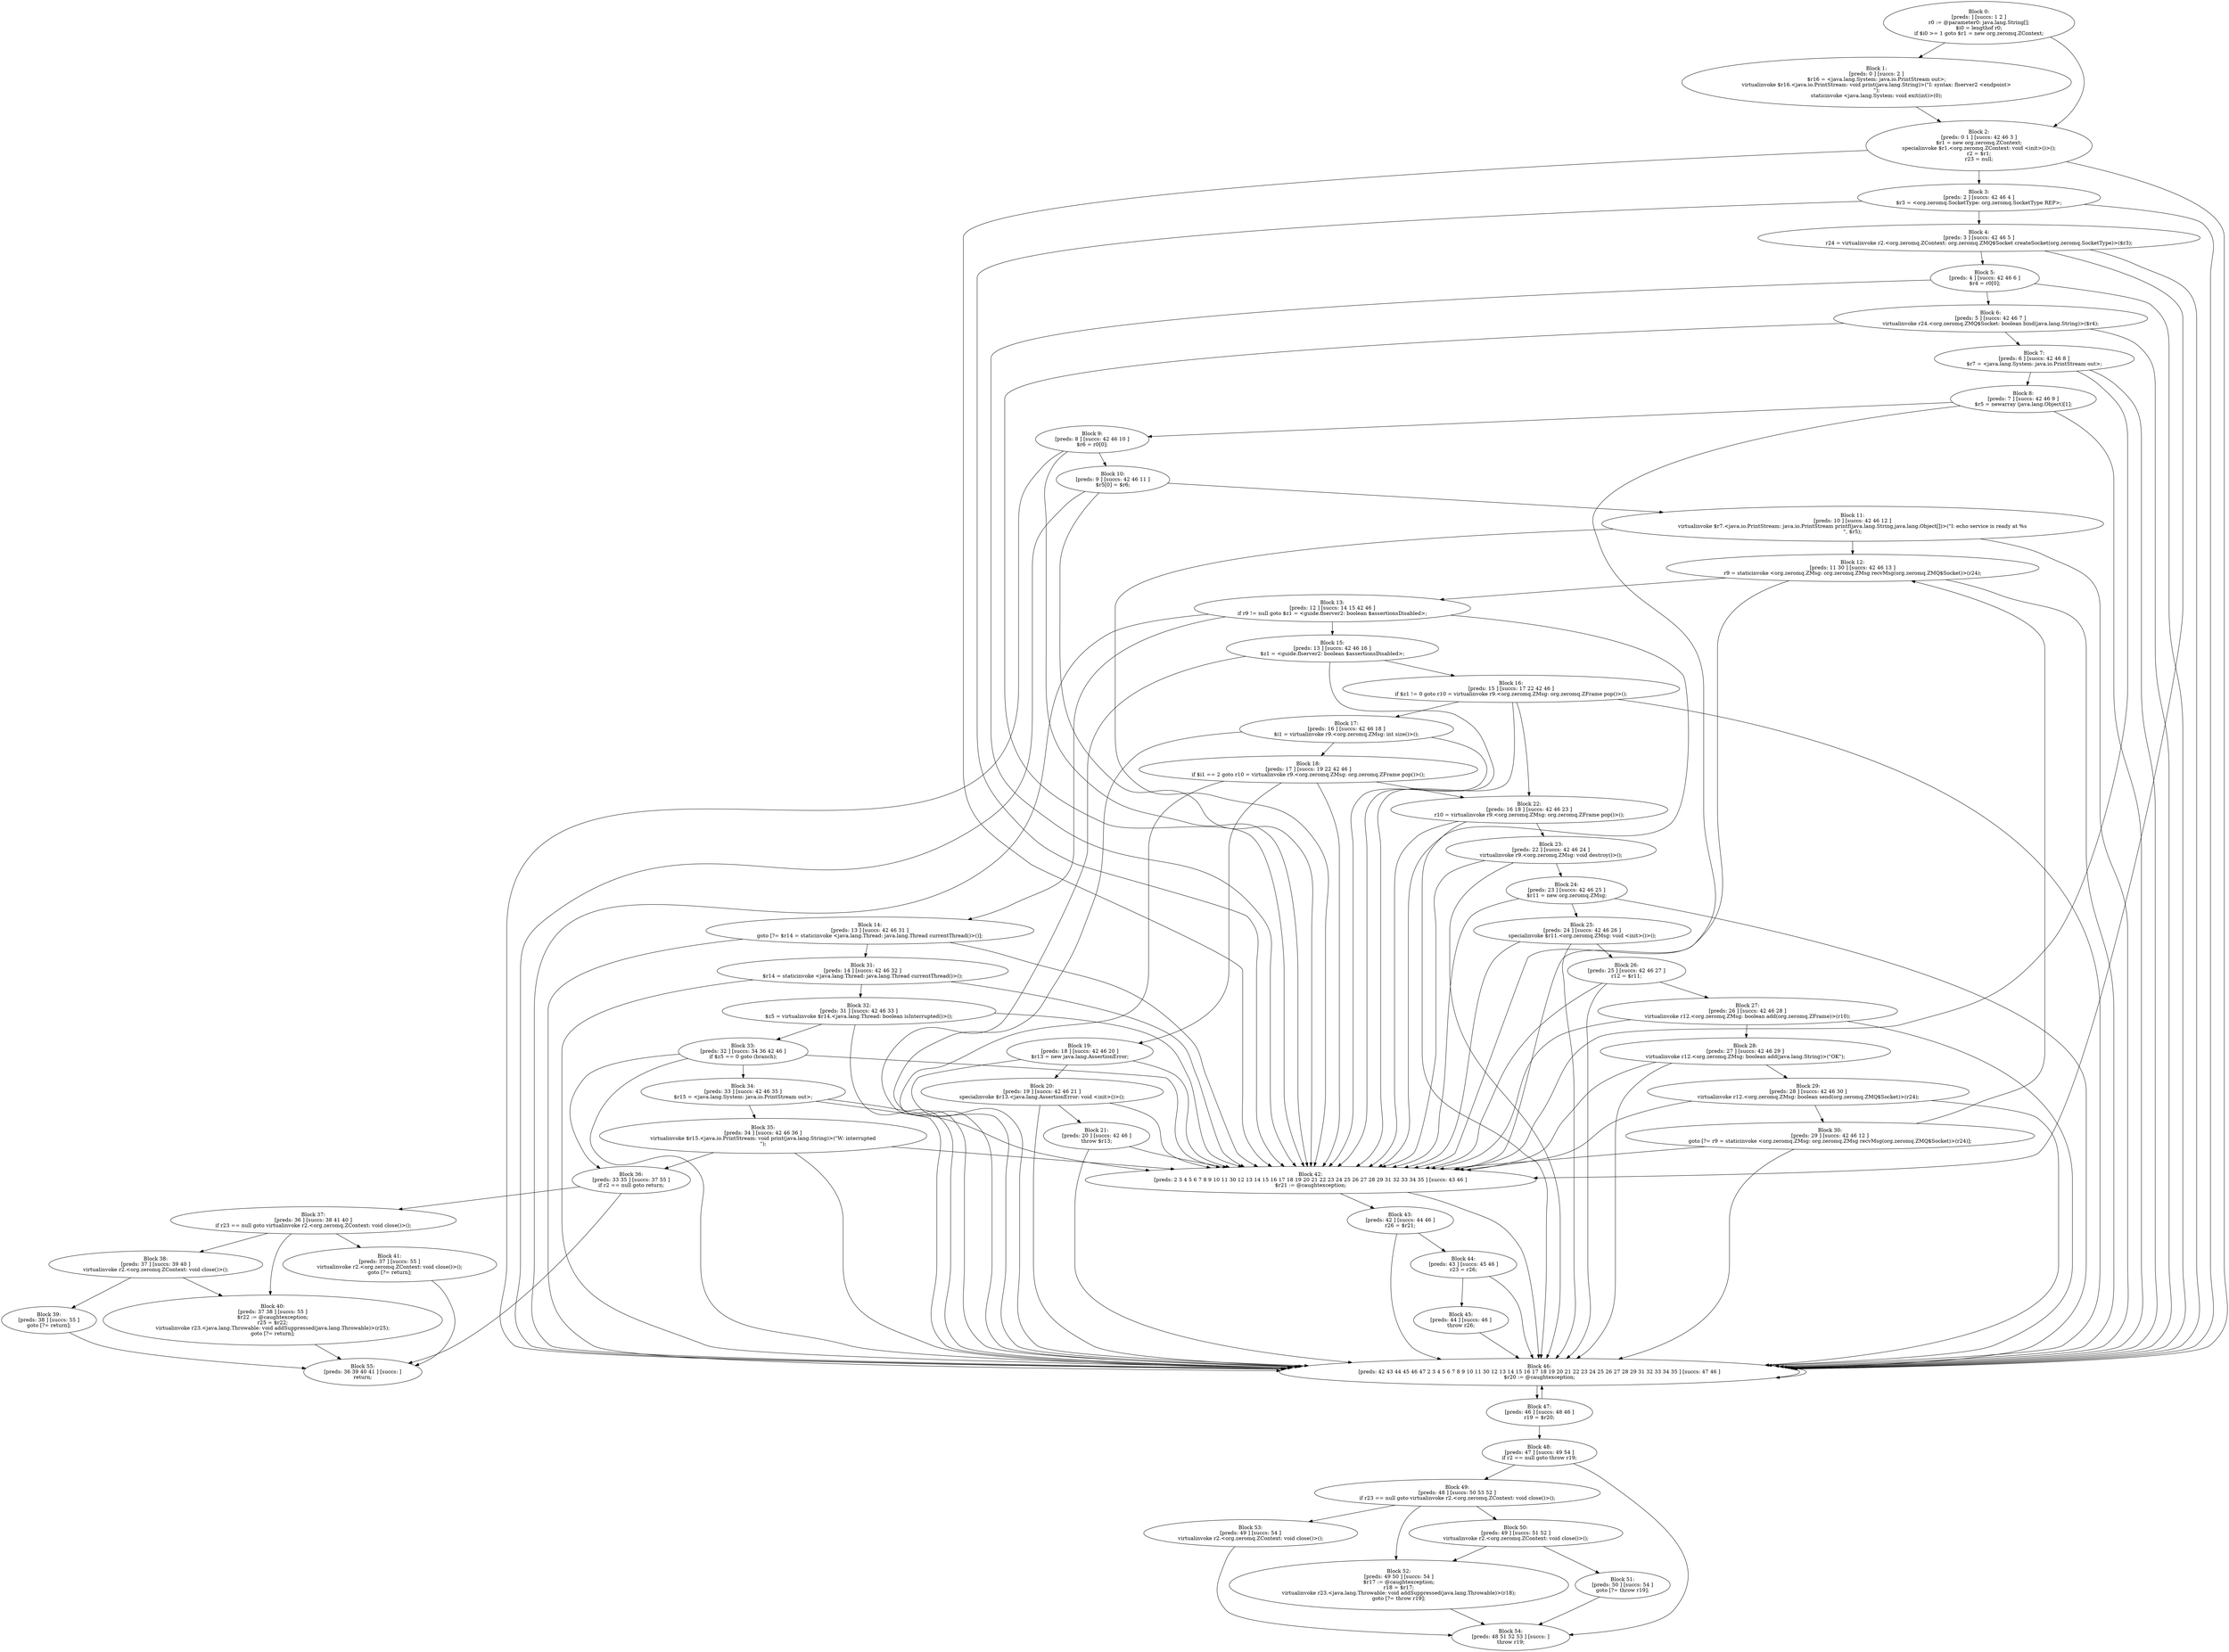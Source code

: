 digraph "unitGraph" {
    "Block 0:
[preds: ] [succs: 1 2 ]
r0 := @parameter0: java.lang.String[];
$i0 = lengthof r0;
if $i0 >= 1 goto $r1 = new org.zeromq.ZContext;
"
    "Block 1:
[preds: 0 ] [succs: 2 ]
$r16 = <java.lang.System: java.io.PrintStream out>;
virtualinvoke $r16.<java.io.PrintStream: void print(java.lang.String)>(\"I: syntax: flserver2 <endpoint>\n\");
staticinvoke <java.lang.System: void exit(int)>(0);
"
    "Block 2:
[preds: 0 1 ] [succs: 42 46 3 ]
$r1 = new org.zeromq.ZContext;
specialinvoke $r1.<org.zeromq.ZContext: void <init>()>();
r2 = $r1;
r23 = null;
"
    "Block 3:
[preds: 2 ] [succs: 42 46 4 ]
$r3 = <org.zeromq.SocketType: org.zeromq.SocketType REP>;
"
    "Block 4:
[preds: 3 ] [succs: 42 46 5 ]
r24 = virtualinvoke r2.<org.zeromq.ZContext: org.zeromq.ZMQ$Socket createSocket(org.zeromq.SocketType)>($r3);
"
    "Block 5:
[preds: 4 ] [succs: 42 46 6 ]
$r4 = r0[0];
"
    "Block 6:
[preds: 5 ] [succs: 42 46 7 ]
virtualinvoke r24.<org.zeromq.ZMQ$Socket: boolean bind(java.lang.String)>($r4);
"
    "Block 7:
[preds: 6 ] [succs: 42 46 8 ]
$r7 = <java.lang.System: java.io.PrintStream out>;
"
    "Block 8:
[preds: 7 ] [succs: 42 46 9 ]
$r5 = newarray (java.lang.Object)[1];
"
    "Block 9:
[preds: 8 ] [succs: 42 46 10 ]
$r6 = r0[0];
"
    "Block 10:
[preds: 9 ] [succs: 42 46 11 ]
$r5[0] = $r6;
"
    "Block 11:
[preds: 10 ] [succs: 42 46 12 ]
virtualinvoke $r7.<java.io.PrintStream: java.io.PrintStream printf(java.lang.String,java.lang.Object[])>(\"I: echo service is ready at %s\n\", $r5);
"
    "Block 12:
[preds: 11 30 ] [succs: 42 46 13 ]
r9 = staticinvoke <org.zeromq.ZMsg: org.zeromq.ZMsg recvMsg(org.zeromq.ZMQ$Socket)>(r24);
"
    "Block 13:
[preds: 12 ] [succs: 14 15 42 46 ]
if r9 != null goto $z1 = <guide.flserver2: boolean $assertionsDisabled>;
"
    "Block 14:
[preds: 13 ] [succs: 42 46 31 ]
goto [?= $r14 = staticinvoke <java.lang.Thread: java.lang.Thread currentThread()>()];
"
    "Block 15:
[preds: 13 ] [succs: 42 46 16 ]
$z1 = <guide.flserver2: boolean $assertionsDisabled>;
"
    "Block 16:
[preds: 15 ] [succs: 17 22 42 46 ]
if $z1 != 0 goto r10 = virtualinvoke r9.<org.zeromq.ZMsg: org.zeromq.ZFrame pop()>();
"
    "Block 17:
[preds: 16 ] [succs: 42 46 18 ]
$i1 = virtualinvoke r9.<org.zeromq.ZMsg: int size()>();
"
    "Block 18:
[preds: 17 ] [succs: 19 22 42 46 ]
if $i1 == 2 goto r10 = virtualinvoke r9.<org.zeromq.ZMsg: org.zeromq.ZFrame pop()>();
"
    "Block 19:
[preds: 18 ] [succs: 42 46 20 ]
$r13 = new java.lang.AssertionError;
"
    "Block 20:
[preds: 19 ] [succs: 42 46 21 ]
specialinvoke $r13.<java.lang.AssertionError: void <init>()>();
"
    "Block 21:
[preds: 20 ] [succs: 42 46 ]
throw $r13;
"
    "Block 22:
[preds: 16 18 ] [succs: 42 46 23 ]
r10 = virtualinvoke r9.<org.zeromq.ZMsg: org.zeromq.ZFrame pop()>();
"
    "Block 23:
[preds: 22 ] [succs: 42 46 24 ]
virtualinvoke r9.<org.zeromq.ZMsg: void destroy()>();
"
    "Block 24:
[preds: 23 ] [succs: 42 46 25 ]
$r11 = new org.zeromq.ZMsg;
"
    "Block 25:
[preds: 24 ] [succs: 42 46 26 ]
specialinvoke $r11.<org.zeromq.ZMsg: void <init>()>();
"
    "Block 26:
[preds: 25 ] [succs: 42 46 27 ]
r12 = $r11;
"
    "Block 27:
[preds: 26 ] [succs: 42 46 28 ]
virtualinvoke r12.<org.zeromq.ZMsg: boolean add(org.zeromq.ZFrame)>(r10);
"
    "Block 28:
[preds: 27 ] [succs: 42 46 29 ]
virtualinvoke r12.<org.zeromq.ZMsg: boolean add(java.lang.String)>(\"OK\");
"
    "Block 29:
[preds: 28 ] [succs: 42 46 30 ]
virtualinvoke r12.<org.zeromq.ZMsg: boolean send(org.zeromq.ZMQ$Socket)>(r24);
"
    "Block 30:
[preds: 29 ] [succs: 42 46 12 ]
goto [?= r9 = staticinvoke <org.zeromq.ZMsg: org.zeromq.ZMsg recvMsg(org.zeromq.ZMQ$Socket)>(r24)];
"
    "Block 31:
[preds: 14 ] [succs: 42 46 32 ]
$r14 = staticinvoke <java.lang.Thread: java.lang.Thread currentThread()>();
"
    "Block 32:
[preds: 31 ] [succs: 42 46 33 ]
$z5 = virtualinvoke $r14.<java.lang.Thread: boolean isInterrupted()>();
"
    "Block 33:
[preds: 32 ] [succs: 34 36 42 46 ]
if $z5 == 0 goto (branch);
"
    "Block 34:
[preds: 33 ] [succs: 42 46 35 ]
$r15 = <java.lang.System: java.io.PrintStream out>;
"
    "Block 35:
[preds: 34 ] [succs: 42 46 36 ]
virtualinvoke $r15.<java.io.PrintStream: void print(java.lang.String)>(\"W: interrupted\n\");
"
    "Block 36:
[preds: 33 35 ] [succs: 37 55 ]
if r2 == null goto return;
"
    "Block 37:
[preds: 36 ] [succs: 38 41 40 ]
if r23 == null goto virtualinvoke r2.<org.zeromq.ZContext: void close()>();
"
    "Block 38:
[preds: 37 ] [succs: 39 40 ]
virtualinvoke r2.<org.zeromq.ZContext: void close()>();
"
    "Block 39:
[preds: 38 ] [succs: 55 ]
goto [?= return];
"
    "Block 40:
[preds: 37 38 ] [succs: 55 ]
$r22 := @caughtexception;
r25 = $r22;
virtualinvoke r23.<java.lang.Throwable: void addSuppressed(java.lang.Throwable)>(r25);
goto [?= return];
"
    "Block 41:
[preds: 37 ] [succs: 55 ]
virtualinvoke r2.<org.zeromq.ZContext: void close()>();
goto [?= return];
"
    "Block 42:
[preds: 2 3 4 5 6 7 8 9 10 11 30 12 13 14 15 16 17 18 19 20 21 22 23 24 25 26 27 28 29 31 32 33 34 35 ] [succs: 43 46 ]
$r21 := @caughtexception;
"
    "Block 43:
[preds: 42 ] [succs: 44 46 ]
r26 = $r21;
"
    "Block 44:
[preds: 43 ] [succs: 45 46 ]
r23 = r26;
"
    "Block 45:
[preds: 44 ] [succs: 46 ]
throw r26;
"
    "Block 46:
[preds: 42 43 44 45 46 47 2 3 4 5 6 7 8 9 10 11 30 12 13 14 15 16 17 18 19 20 21 22 23 24 25 26 27 28 29 31 32 33 34 35 ] [succs: 47 46 ]
$r20 := @caughtexception;
"
    "Block 47:
[preds: 46 ] [succs: 48 46 ]
r19 = $r20;
"
    "Block 48:
[preds: 47 ] [succs: 49 54 ]
if r2 == null goto throw r19;
"
    "Block 49:
[preds: 48 ] [succs: 50 53 52 ]
if r23 == null goto virtualinvoke r2.<org.zeromq.ZContext: void close()>();
"
    "Block 50:
[preds: 49 ] [succs: 51 52 ]
virtualinvoke r2.<org.zeromq.ZContext: void close()>();
"
    "Block 51:
[preds: 50 ] [succs: 54 ]
goto [?= throw r19];
"
    "Block 52:
[preds: 49 50 ] [succs: 54 ]
$r17 := @caughtexception;
r18 = $r17;
virtualinvoke r23.<java.lang.Throwable: void addSuppressed(java.lang.Throwable)>(r18);
goto [?= throw r19];
"
    "Block 53:
[preds: 49 ] [succs: 54 ]
virtualinvoke r2.<org.zeromq.ZContext: void close()>();
"
    "Block 54:
[preds: 48 51 52 53 ] [succs: ]
throw r19;
"
    "Block 55:
[preds: 36 39 40 41 ] [succs: ]
return;
"
    "Block 0:
[preds: ] [succs: 1 2 ]
r0 := @parameter0: java.lang.String[];
$i0 = lengthof r0;
if $i0 >= 1 goto $r1 = new org.zeromq.ZContext;
"->"Block 1:
[preds: 0 ] [succs: 2 ]
$r16 = <java.lang.System: java.io.PrintStream out>;
virtualinvoke $r16.<java.io.PrintStream: void print(java.lang.String)>(\"I: syntax: flserver2 <endpoint>\n\");
staticinvoke <java.lang.System: void exit(int)>(0);
";
    "Block 0:
[preds: ] [succs: 1 2 ]
r0 := @parameter0: java.lang.String[];
$i0 = lengthof r0;
if $i0 >= 1 goto $r1 = new org.zeromq.ZContext;
"->"Block 2:
[preds: 0 1 ] [succs: 42 46 3 ]
$r1 = new org.zeromq.ZContext;
specialinvoke $r1.<org.zeromq.ZContext: void <init>()>();
r2 = $r1;
r23 = null;
";
    "Block 1:
[preds: 0 ] [succs: 2 ]
$r16 = <java.lang.System: java.io.PrintStream out>;
virtualinvoke $r16.<java.io.PrintStream: void print(java.lang.String)>(\"I: syntax: flserver2 <endpoint>\n\");
staticinvoke <java.lang.System: void exit(int)>(0);
"->"Block 2:
[preds: 0 1 ] [succs: 42 46 3 ]
$r1 = new org.zeromq.ZContext;
specialinvoke $r1.<org.zeromq.ZContext: void <init>()>();
r2 = $r1;
r23 = null;
";
    "Block 2:
[preds: 0 1 ] [succs: 42 46 3 ]
$r1 = new org.zeromq.ZContext;
specialinvoke $r1.<org.zeromq.ZContext: void <init>()>();
r2 = $r1;
r23 = null;
"->"Block 42:
[preds: 2 3 4 5 6 7 8 9 10 11 30 12 13 14 15 16 17 18 19 20 21 22 23 24 25 26 27 28 29 31 32 33 34 35 ] [succs: 43 46 ]
$r21 := @caughtexception;
";
    "Block 2:
[preds: 0 1 ] [succs: 42 46 3 ]
$r1 = new org.zeromq.ZContext;
specialinvoke $r1.<org.zeromq.ZContext: void <init>()>();
r2 = $r1;
r23 = null;
"->"Block 46:
[preds: 42 43 44 45 46 47 2 3 4 5 6 7 8 9 10 11 30 12 13 14 15 16 17 18 19 20 21 22 23 24 25 26 27 28 29 31 32 33 34 35 ] [succs: 47 46 ]
$r20 := @caughtexception;
";
    "Block 2:
[preds: 0 1 ] [succs: 42 46 3 ]
$r1 = new org.zeromq.ZContext;
specialinvoke $r1.<org.zeromq.ZContext: void <init>()>();
r2 = $r1;
r23 = null;
"->"Block 3:
[preds: 2 ] [succs: 42 46 4 ]
$r3 = <org.zeromq.SocketType: org.zeromq.SocketType REP>;
";
    "Block 3:
[preds: 2 ] [succs: 42 46 4 ]
$r3 = <org.zeromq.SocketType: org.zeromq.SocketType REP>;
"->"Block 42:
[preds: 2 3 4 5 6 7 8 9 10 11 30 12 13 14 15 16 17 18 19 20 21 22 23 24 25 26 27 28 29 31 32 33 34 35 ] [succs: 43 46 ]
$r21 := @caughtexception;
";
    "Block 3:
[preds: 2 ] [succs: 42 46 4 ]
$r3 = <org.zeromq.SocketType: org.zeromq.SocketType REP>;
"->"Block 46:
[preds: 42 43 44 45 46 47 2 3 4 5 6 7 8 9 10 11 30 12 13 14 15 16 17 18 19 20 21 22 23 24 25 26 27 28 29 31 32 33 34 35 ] [succs: 47 46 ]
$r20 := @caughtexception;
";
    "Block 3:
[preds: 2 ] [succs: 42 46 4 ]
$r3 = <org.zeromq.SocketType: org.zeromq.SocketType REP>;
"->"Block 4:
[preds: 3 ] [succs: 42 46 5 ]
r24 = virtualinvoke r2.<org.zeromq.ZContext: org.zeromq.ZMQ$Socket createSocket(org.zeromq.SocketType)>($r3);
";
    "Block 4:
[preds: 3 ] [succs: 42 46 5 ]
r24 = virtualinvoke r2.<org.zeromq.ZContext: org.zeromq.ZMQ$Socket createSocket(org.zeromq.SocketType)>($r3);
"->"Block 42:
[preds: 2 3 4 5 6 7 8 9 10 11 30 12 13 14 15 16 17 18 19 20 21 22 23 24 25 26 27 28 29 31 32 33 34 35 ] [succs: 43 46 ]
$r21 := @caughtexception;
";
    "Block 4:
[preds: 3 ] [succs: 42 46 5 ]
r24 = virtualinvoke r2.<org.zeromq.ZContext: org.zeromq.ZMQ$Socket createSocket(org.zeromq.SocketType)>($r3);
"->"Block 46:
[preds: 42 43 44 45 46 47 2 3 4 5 6 7 8 9 10 11 30 12 13 14 15 16 17 18 19 20 21 22 23 24 25 26 27 28 29 31 32 33 34 35 ] [succs: 47 46 ]
$r20 := @caughtexception;
";
    "Block 4:
[preds: 3 ] [succs: 42 46 5 ]
r24 = virtualinvoke r2.<org.zeromq.ZContext: org.zeromq.ZMQ$Socket createSocket(org.zeromq.SocketType)>($r3);
"->"Block 5:
[preds: 4 ] [succs: 42 46 6 ]
$r4 = r0[0];
";
    "Block 5:
[preds: 4 ] [succs: 42 46 6 ]
$r4 = r0[0];
"->"Block 42:
[preds: 2 3 4 5 6 7 8 9 10 11 30 12 13 14 15 16 17 18 19 20 21 22 23 24 25 26 27 28 29 31 32 33 34 35 ] [succs: 43 46 ]
$r21 := @caughtexception;
";
    "Block 5:
[preds: 4 ] [succs: 42 46 6 ]
$r4 = r0[0];
"->"Block 46:
[preds: 42 43 44 45 46 47 2 3 4 5 6 7 8 9 10 11 30 12 13 14 15 16 17 18 19 20 21 22 23 24 25 26 27 28 29 31 32 33 34 35 ] [succs: 47 46 ]
$r20 := @caughtexception;
";
    "Block 5:
[preds: 4 ] [succs: 42 46 6 ]
$r4 = r0[0];
"->"Block 6:
[preds: 5 ] [succs: 42 46 7 ]
virtualinvoke r24.<org.zeromq.ZMQ$Socket: boolean bind(java.lang.String)>($r4);
";
    "Block 6:
[preds: 5 ] [succs: 42 46 7 ]
virtualinvoke r24.<org.zeromq.ZMQ$Socket: boolean bind(java.lang.String)>($r4);
"->"Block 42:
[preds: 2 3 4 5 6 7 8 9 10 11 30 12 13 14 15 16 17 18 19 20 21 22 23 24 25 26 27 28 29 31 32 33 34 35 ] [succs: 43 46 ]
$r21 := @caughtexception;
";
    "Block 6:
[preds: 5 ] [succs: 42 46 7 ]
virtualinvoke r24.<org.zeromq.ZMQ$Socket: boolean bind(java.lang.String)>($r4);
"->"Block 46:
[preds: 42 43 44 45 46 47 2 3 4 5 6 7 8 9 10 11 30 12 13 14 15 16 17 18 19 20 21 22 23 24 25 26 27 28 29 31 32 33 34 35 ] [succs: 47 46 ]
$r20 := @caughtexception;
";
    "Block 6:
[preds: 5 ] [succs: 42 46 7 ]
virtualinvoke r24.<org.zeromq.ZMQ$Socket: boolean bind(java.lang.String)>($r4);
"->"Block 7:
[preds: 6 ] [succs: 42 46 8 ]
$r7 = <java.lang.System: java.io.PrintStream out>;
";
    "Block 7:
[preds: 6 ] [succs: 42 46 8 ]
$r7 = <java.lang.System: java.io.PrintStream out>;
"->"Block 42:
[preds: 2 3 4 5 6 7 8 9 10 11 30 12 13 14 15 16 17 18 19 20 21 22 23 24 25 26 27 28 29 31 32 33 34 35 ] [succs: 43 46 ]
$r21 := @caughtexception;
";
    "Block 7:
[preds: 6 ] [succs: 42 46 8 ]
$r7 = <java.lang.System: java.io.PrintStream out>;
"->"Block 46:
[preds: 42 43 44 45 46 47 2 3 4 5 6 7 8 9 10 11 30 12 13 14 15 16 17 18 19 20 21 22 23 24 25 26 27 28 29 31 32 33 34 35 ] [succs: 47 46 ]
$r20 := @caughtexception;
";
    "Block 7:
[preds: 6 ] [succs: 42 46 8 ]
$r7 = <java.lang.System: java.io.PrintStream out>;
"->"Block 8:
[preds: 7 ] [succs: 42 46 9 ]
$r5 = newarray (java.lang.Object)[1];
";
    "Block 8:
[preds: 7 ] [succs: 42 46 9 ]
$r5 = newarray (java.lang.Object)[1];
"->"Block 42:
[preds: 2 3 4 5 6 7 8 9 10 11 30 12 13 14 15 16 17 18 19 20 21 22 23 24 25 26 27 28 29 31 32 33 34 35 ] [succs: 43 46 ]
$r21 := @caughtexception;
";
    "Block 8:
[preds: 7 ] [succs: 42 46 9 ]
$r5 = newarray (java.lang.Object)[1];
"->"Block 46:
[preds: 42 43 44 45 46 47 2 3 4 5 6 7 8 9 10 11 30 12 13 14 15 16 17 18 19 20 21 22 23 24 25 26 27 28 29 31 32 33 34 35 ] [succs: 47 46 ]
$r20 := @caughtexception;
";
    "Block 8:
[preds: 7 ] [succs: 42 46 9 ]
$r5 = newarray (java.lang.Object)[1];
"->"Block 9:
[preds: 8 ] [succs: 42 46 10 ]
$r6 = r0[0];
";
    "Block 9:
[preds: 8 ] [succs: 42 46 10 ]
$r6 = r0[0];
"->"Block 42:
[preds: 2 3 4 5 6 7 8 9 10 11 30 12 13 14 15 16 17 18 19 20 21 22 23 24 25 26 27 28 29 31 32 33 34 35 ] [succs: 43 46 ]
$r21 := @caughtexception;
";
    "Block 9:
[preds: 8 ] [succs: 42 46 10 ]
$r6 = r0[0];
"->"Block 46:
[preds: 42 43 44 45 46 47 2 3 4 5 6 7 8 9 10 11 30 12 13 14 15 16 17 18 19 20 21 22 23 24 25 26 27 28 29 31 32 33 34 35 ] [succs: 47 46 ]
$r20 := @caughtexception;
";
    "Block 9:
[preds: 8 ] [succs: 42 46 10 ]
$r6 = r0[0];
"->"Block 10:
[preds: 9 ] [succs: 42 46 11 ]
$r5[0] = $r6;
";
    "Block 10:
[preds: 9 ] [succs: 42 46 11 ]
$r5[0] = $r6;
"->"Block 42:
[preds: 2 3 4 5 6 7 8 9 10 11 30 12 13 14 15 16 17 18 19 20 21 22 23 24 25 26 27 28 29 31 32 33 34 35 ] [succs: 43 46 ]
$r21 := @caughtexception;
";
    "Block 10:
[preds: 9 ] [succs: 42 46 11 ]
$r5[0] = $r6;
"->"Block 46:
[preds: 42 43 44 45 46 47 2 3 4 5 6 7 8 9 10 11 30 12 13 14 15 16 17 18 19 20 21 22 23 24 25 26 27 28 29 31 32 33 34 35 ] [succs: 47 46 ]
$r20 := @caughtexception;
";
    "Block 10:
[preds: 9 ] [succs: 42 46 11 ]
$r5[0] = $r6;
"->"Block 11:
[preds: 10 ] [succs: 42 46 12 ]
virtualinvoke $r7.<java.io.PrintStream: java.io.PrintStream printf(java.lang.String,java.lang.Object[])>(\"I: echo service is ready at %s\n\", $r5);
";
    "Block 11:
[preds: 10 ] [succs: 42 46 12 ]
virtualinvoke $r7.<java.io.PrintStream: java.io.PrintStream printf(java.lang.String,java.lang.Object[])>(\"I: echo service is ready at %s\n\", $r5);
"->"Block 42:
[preds: 2 3 4 5 6 7 8 9 10 11 30 12 13 14 15 16 17 18 19 20 21 22 23 24 25 26 27 28 29 31 32 33 34 35 ] [succs: 43 46 ]
$r21 := @caughtexception;
";
    "Block 11:
[preds: 10 ] [succs: 42 46 12 ]
virtualinvoke $r7.<java.io.PrintStream: java.io.PrintStream printf(java.lang.String,java.lang.Object[])>(\"I: echo service is ready at %s\n\", $r5);
"->"Block 46:
[preds: 42 43 44 45 46 47 2 3 4 5 6 7 8 9 10 11 30 12 13 14 15 16 17 18 19 20 21 22 23 24 25 26 27 28 29 31 32 33 34 35 ] [succs: 47 46 ]
$r20 := @caughtexception;
";
    "Block 11:
[preds: 10 ] [succs: 42 46 12 ]
virtualinvoke $r7.<java.io.PrintStream: java.io.PrintStream printf(java.lang.String,java.lang.Object[])>(\"I: echo service is ready at %s\n\", $r5);
"->"Block 12:
[preds: 11 30 ] [succs: 42 46 13 ]
r9 = staticinvoke <org.zeromq.ZMsg: org.zeromq.ZMsg recvMsg(org.zeromq.ZMQ$Socket)>(r24);
";
    "Block 12:
[preds: 11 30 ] [succs: 42 46 13 ]
r9 = staticinvoke <org.zeromq.ZMsg: org.zeromq.ZMsg recvMsg(org.zeromq.ZMQ$Socket)>(r24);
"->"Block 42:
[preds: 2 3 4 5 6 7 8 9 10 11 30 12 13 14 15 16 17 18 19 20 21 22 23 24 25 26 27 28 29 31 32 33 34 35 ] [succs: 43 46 ]
$r21 := @caughtexception;
";
    "Block 12:
[preds: 11 30 ] [succs: 42 46 13 ]
r9 = staticinvoke <org.zeromq.ZMsg: org.zeromq.ZMsg recvMsg(org.zeromq.ZMQ$Socket)>(r24);
"->"Block 46:
[preds: 42 43 44 45 46 47 2 3 4 5 6 7 8 9 10 11 30 12 13 14 15 16 17 18 19 20 21 22 23 24 25 26 27 28 29 31 32 33 34 35 ] [succs: 47 46 ]
$r20 := @caughtexception;
";
    "Block 12:
[preds: 11 30 ] [succs: 42 46 13 ]
r9 = staticinvoke <org.zeromq.ZMsg: org.zeromq.ZMsg recvMsg(org.zeromq.ZMQ$Socket)>(r24);
"->"Block 13:
[preds: 12 ] [succs: 14 15 42 46 ]
if r9 != null goto $z1 = <guide.flserver2: boolean $assertionsDisabled>;
";
    "Block 13:
[preds: 12 ] [succs: 14 15 42 46 ]
if r9 != null goto $z1 = <guide.flserver2: boolean $assertionsDisabled>;
"->"Block 14:
[preds: 13 ] [succs: 42 46 31 ]
goto [?= $r14 = staticinvoke <java.lang.Thread: java.lang.Thread currentThread()>()];
";
    "Block 13:
[preds: 12 ] [succs: 14 15 42 46 ]
if r9 != null goto $z1 = <guide.flserver2: boolean $assertionsDisabled>;
"->"Block 15:
[preds: 13 ] [succs: 42 46 16 ]
$z1 = <guide.flserver2: boolean $assertionsDisabled>;
";
    "Block 13:
[preds: 12 ] [succs: 14 15 42 46 ]
if r9 != null goto $z1 = <guide.flserver2: boolean $assertionsDisabled>;
"->"Block 42:
[preds: 2 3 4 5 6 7 8 9 10 11 30 12 13 14 15 16 17 18 19 20 21 22 23 24 25 26 27 28 29 31 32 33 34 35 ] [succs: 43 46 ]
$r21 := @caughtexception;
";
    "Block 13:
[preds: 12 ] [succs: 14 15 42 46 ]
if r9 != null goto $z1 = <guide.flserver2: boolean $assertionsDisabled>;
"->"Block 46:
[preds: 42 43 44 45 46 47 2 3 4 5 6 7 8 9 10 11 30 12 13 14 15 16 17 18 19 20 21 22 23 24 25 26 27 28 29 31 32 33 34 35 ] [succs: 47 46 ]
$r20 := @caughtexception;
";
    "Block 14:
[preds: 13 ] [succs: 42 46 31 ]
goto [?= $r14 = staticinvoke <java.lang.Thread: java.lang.Thread currentThread()>()];
"->"Block 42:
[preds: 2 3 4 5 6 7 8 9 10 11 30 12 13 14 15 16 17 18 19 20 21 22 23 24 25 26 27 28 29 31 32 33 34 35 ] [succs: 43 46 ]
$r21 := @caughtexception;
";
    "Block 14:
[preds: 13 ] [succs: 42 46 31 ]
goto [?= $r14 = staticinvoke <java.lang.Thread: java.lang.Thread currentThread()>()];
"->"Block 46:
[preds: 42 43 44 45 46 47 2 3 4 5 6 7 8 9 10 11 30 12 13 14 15 16 17 18 19 20 21 22 23 24 25 26 27 28 29 31 32 33 34 35 ] [succs: 47 46 ]
$r20 := @caughtexception;
";
    "Block 14:
[preds: 13 ] [succs: 42 46 31 ]
goto [?= $r14 = staticinvoke <java.lang.Thread: java.lang.Thread currentThread()>()];
"->"Block 31:
[preds: 14 ] [succs: 42 46 32 ]
$r14 = staticinvoke <java.lang.Thread: java.lang.Thread currentThread()>();
";
    "Block 15:
[preds: 13 ] [succs: 42 46 16 ]
$z1 = <guide.flserver2: boolean $assertionsDisabled>;
"->"Block 42:
[preds: 2 3 4 5 6 7 8 9 10 11 30 12 13 14 15 16 17 18 19 20 21 22 23 24 25 26 27 28 29 31 32 33 34 35 ] [succs: 43 46 ]
$r21 := @caughtexception;
";
    "Block 15:
[preds: 13 ] [succs: 42 46 16 ]
$z1 = <guide.flserver2: boolean $assertionsDisabled>;
"->"Block 46:
[preds: 42 43 44 45 46 47 2 3 4 5 6 7 8 9 10 11 30 12 13 14 15 16 17 18 19 20 21 22 23 24 25 26 27 28 29 31 32 33 34 35 ] [succs: 47 46 ]
$r20 := @caughtexception;
";
    "Block 15:
[preds: 13 ] [succs: 42 46 16 ]
$z1 = <guide.flserver2: boolean $assertionsDisabled>;
"->"Block 16:
[preds: 15 ] [succs: 17 22 42 46 ]
if $z1 != 0 goto r10 = virtualinvoke r9.<org.zeromq.ZMsg: org.zeromq.ZFrame pop()>();
";
    "Block 16:
[preds: 15 ] [succs: 17 22 42 46 ]
if $z1 != 0 goto r10 = virtualinvoke r9.<org.zeromq.ZMsg: org.zeromq.ZFrame pop()>();
"->"Block 17:
[preds: 16 ] [succs: 42 46 18 ]
$i1 = virtualinvoke r9.<org.zeromq.ZMsg: int size()>();
";
    "Block 16:
[preds: 15 ] [succs: 17 22 42 46 ]
if $z1 != 0 goto r10 = virtualinvoke r9.<org.zeromq.ZMsg: org.zeromq.ZFrame pop()>();
"->"Block 22:
[preds: 16 18 ] [succs: 42 46 23 ]
r10 = virtualinvoke r9.<org.zeromq.ZMsg: org.zeromq.ZFrame pop()>();
";
    "Block 16:
[preds: 15 ] [succs: 17 22 42 46 ]
if $z1 != 0 goto r10 = virtualinvoke r9.<org.zeromq.ZMsg: org.zeromq.ZFrame pop()>();
"->"Block 42:
[preds: 2 3 4 5 6 7 8 9 10 11 30 12 13 14 15 16 17 18 19 20 21 22 23 24 25 26 27 28 29 31 32 33 34 35 ] [succs: 43 46 ]
$r21 := @caughtexception;
";
    "Block 16:
[preds: 15 ] [succs: 17 22 42 46 ]
if $z1 != 0 goto r10 = virtualinvoke r9.<org.zeromq.ZMsg: org.zeromq.ZFrame pop()>();
"->"Block 46:
[preds: 42 43 44 45 46 47 2 3 4 5 6 7 8 9 10 11 30 12 13 14 15 16 17 18 19 20 21 22 23 24 25 26 27 28 29 31 32 33 34 35 ] [succs: 47 46 ]
$r20 := @caughtexception;
";
    "Block 17:
[preds: 16 ] [succs: 42 46 18 ]
$i1 = virtualinvoke r9.<org.zeromq.ZMsg: int size()>();
"->"Block 42:
[preds: 2 3 4 5 6 7 8 9 10 11 30 12 13 14 15 16 17 18 19 20 21 22 23 24 25 26 27 28 29 31 32 33 34 35 ] [succs: 43 46 ]
$r21 := @caughtexception;
";
    "Block 17:
[preds: 16 ] [succs: 42 46 18 ]
$i1 = virtualinvoke r9.<org.zeromq.ZMsg: int size()>();
"->"Block 46:
[preds: 42 43 44 45 46 47 2 3 4 5 6 7 8 9 10 11 30 12 13 14 15 16 17 18 19 20 21 22 23 24 25 26 27 28 29 31 32 33 34 35 ] [succs: 47 46 ]
$r20 := @caughtexception;
";
    "Block 17:
[preds: 16 ] [succs: 42 46 18 ]
$i1 = virtualinvoke r9.<org.zeromq.ZMsg: int size()>();
"->"Block 18:
[preds: 17 ] [succs: 19 22 42 46 ]
if $i1 == 2 goto r10 = virtualinvoke r9.<org.zeromq.ZMsg: org.zeromq.ZFrame pop()>();
";
    "Block 18:
[preds: 17 ] [succs: 19 22 42 46 ]
if $i1 == 2 goto r10 = virtualinvoke r9.<org.zeromq.ZMsg: org.zeromq.ZFrame pop()>();
"->"Block 19:
[preds: 18 ] [succs: 42 46 20 ]
$r13 = new java.lang.AssertionError;
";
    "Block 18:
[preds: 17 ] [succs: 19 22 42 46 ]
if $i1 == 2 goto r10 = virtualinvoke r9.<org.zeromq.ZMsg: org.zeromq.ZFrame pop()>();
"->"Block 22:
[preds: 16 18 ] [succs: 42 46 23 ]
r10 = virtualinvoke r9.<org.zeromq.ZMsg: org.zeromq.ZFrame pop()>();
";
    "Block 18:
[preds: 17 ] [succs: 19 22 42 46 ]
if $i1 == 2 goto r10 = virtualinvoke r9.<org.zeromq.ZMsg: org.zeromq.ZFrame pop()>();
"->"Block 42:
[preds: 2 3 4 5 6 7 8 9 10 11 30 12 13 14 15 16 17 18 19 20 21 22 23 24 25 26 27 28 29 31 32 33 34 35 ] [succs: 43 46 ]
$r21 := @caughtexception;
";
    "Block 18:
[preds: 17 ] [succs: 19 22 42 46 ]
if $i1 == 2 goto r10 = virtualinvoke r9.<org.zeromq.ZMsg: org.zeromq.ZFrame pop()>();
"->"Block 46:
[preds: 42 43 44 45 46 47 2 3 4 5 6 7 8 9 10 11 30 12 13 14 15 16 17 18 19 20 21 22 23 24 25 26 27 28 29 31 32 33 34 35 ] [succs: 47 46 ]
$r20 := @caughtexception;
";
    "Block 19:
[preds: 18 ] [succs: 42 46 20 ]
$r13 = new java.lang.AssertionError;
"->"Block 42:
[preds: 2 3 4 5 6 7 8 9 10 11 30 12 13 14 15 16 17 18 19 20 21 22 23 24 25 26 27 28 29 31 32 33 34 35 ] [succs: 43 46 ]
$r21 := @caughtexception;
";
    "Block 19:
[preds: 18 ] [succs: 42 46 20 ]
$r13 = new java.lang.AssertionError;
"->"Block 46:
[preds: 42 43 44 45 46 47 2 3 4 5 6 7 8 9 10 11 30 12 13 14 15 16 17 18 19 20 21 22 23 24 25 26 27 28 29 31 32 33 34 35 ] [succs: 47 46 ]
$r20 := @caughtexception;
";
    "Block 19:
[preds: 18 ] [succs: 42 46 20 ]
$r13 = new java.lang.AssertionError;
"->"Block 20:
[preds: 19 ] [succs: 42 46 21 ]
specialinvoke $r13.<java.lang.AssertionError: void <init>()>();
";
    "Block 20:
[preds: 19 ] [succs: 42 46 21 ]
specialinvoke $r13.<java.lang.AssertionError: void <init>()>();
"->"Block 42:
[preds: 2 3 4 5 6 7 8 9 10 11 30 12 13 14 15 16 17 18 19 20 21 22 23 24 25 26 27 28 29 31 32 33 34 35 ] [succs: 43 46 ]
$r21 := @caughtexception;
";
    "Block 20:
[preds: 19 ] [succs: 42 46 21 ]
specialinvoke $r13.<java.lang.AssertionError: void <init>()>();
"->"Block 46:
[preds: 42 43 44 45 46 47 2 3 4 5 6 7 8 9 10 11 30 12 13 14 15 16 17 18 19 20 21 22 23 24 25 26 27 28 29 31 32 33 34 35 ] [succs: 47 46 ]
$r20 := @caughtexception;
";
    "Block 20:
[preds: 19 ] [succs: 42 46 21 ]
specialinvoke $r13.<java.lang.AssertionError: void <init>()>();
"->"Block 21:
[preds: 20 ] [succs: 42 46 ]
throw $r13;
";
    "Block 21:
[preds: 20 ] [succs: 42 46 ]
throw $r13;
"->"Block 42:
[preds: 2 3 4 5 6 7 8 9 10 11 30 12 13 14 15 16 17 18 19 20 21 22 23 24 25 26 27 28 29 31 32 33 34 35 ] [succs: 43 46 ]
$r21 := @caughtexception;
";
    "Block 21:
[preds: 20 ] [succs: 42 46 ]
throw $r13;
"->"Block 46:
[preds: 42 43 44 45 46 47 2 3 4 5 6 7 8 9 10 11 30 12 13 14 15 16 17 18 19 20 21 22 23 24 25 26 27 28 29 31 32 33 34 35 ] [succs: 47 46 ]
$r20 := @caughtexception;
";
    "Block 22:
[preds: 16 18 ] [succs: 42 46 23 ]
r10 = virtualinvoke r9.<org.zeromq.ZMsg: org.zeromq.ZFrame pop()>();
"->"Block 42:
[preds: 2 3 4 5 6 7 8 9 10 11 30 12 13 14 15 16 17 18 19 20 21 22 23 24 25 26 27 28 29 31 32 33 34 35 ] [succs: 43 46 ]
$r21 := @caughtexception;
";
    "Block 22:
[preds: 16 18 ] [succs: 42 46 23 ]
r10 = virtualinvoke r9.<org.zeromq.ZMsg: org.zeromq.ZFrame pop()>();
"->"Block 46:
[preds: 42 43 44 45 46 47 2 3 4 5 6 7 8 9 10 11 30 12 13 14 15 16 17 18 19 20 21 22 23 24 25 26 27 28 29 31 32 33 34 35 ] [succs: 47 46 ]
$r20 := @caughtexception;
";
    "Block 22:
[preds: 16 18 ] [succs: 42 46 23 ]
r10 = virtualinvoke r9.<org.zeromq.ZMsg: org.zeromq.ZFrame pop()>();
"->"Block 23:
[preds: 22 ] [succs: 42 46 24 ]
virtualinvoke r9.<org.zeromq.ZMsg: void destroy()>();
";
    "Block 23:
[preds: 22 ] [succs: 42 46 24 ]
virtualinvoke r9.<org.zeromq.ZMsg: void destroy()>();
"->"Block 42:
[preds: 2 3 4 5 6 7 8 9 10 11 30 12 13 14 15 16 17 18 19 20 21 22 23 24 25 26 27 28 29 31 32 33 34 35 ] [succs: 43 46 ]
$r21 := @caughtexception;
";
    "Block 23:
[preds: 22 ] [succs: 42 46 24 ]
virtualinvoke r9.<org.zeromq.ZMsg: void destroy()>();
"->"Block 46:
[preds: 42 43 44 45 46 47 2 3 4 5 6 7 8 9 10 11 30 12 13 14 15 16 17 18 19 20 21 22 23 24 25 26 27 28 29 31 32 33 34 35 ] [succs: 47 46 ]
$r20 := @caughtexception;
";
    "Block 23:
[preds: 22 ] [succs: 42 46 24 ]
virtualinvoke r9.<org.zeromq.ZMsg: void destroy()>();
"->"Block 24:
[preds: 23 ] [succs: 42 46 25 ]
$r11 = new org.zeromq.ZMsg;
";
    "Block 24:
[preds: 23 ] [succs: 42 46 25 ]
$r11 = new org.zeromq.ZMsg;
"->"Block 42:
[preds: 2 3 4 5 6 7 8 9 10 11 30 12 13 14 15 16 17 18 19 20 21 22 23 24 25 26 27 28 29 31 32 33 34 35 ] [succs: 43 46 ]
$r21 := @caughtexception;
";
    "Block 24:
[preds: 23 ] [succs: 42 46 25 ]
$r11 = new org.zeromq.ZMsg;
"->"Block 46:
[preds: 42 43 44 45 46 47 2 3 4 5 6 7 8 9 10 11 30 12 13 14 15 16 17 18 19 20 21 22 23 24 25 26 27 28 29 31 32 33 34 35 ] [succs: 47 46 ]
$r20 := @caughtexception;
";
    "Block 24:
[preds: 23 ] [succs: 42 46 25 ]
$r11 = new org.zeromq.ZMsg;
"->"Block 25:
[preds: 24 ] [succs: 42 46 26 ]
specialinvoke $r11.<org.zeromq.ZMsg: void <init>()>();
";
    "Block 25:
[preds: 24 ] [succs: 42 46 26 ]
specialinvoke $r11.<org.zeromq.ZMsg: void <init>()>();
"->"Block 42:
[preds: 2 3 4 5 6 7 8 9 10 11 30 12 13 14 15 16 17 18 19 20 21 22 23 24 25 26 27 28 29 31 32 33 34 35 ] [succs: 43 46 ]
$r21 := @caughtexception;
";
    "Block 25:
[preds: 24 ] [succs: 42 46 26 ]
specialinvoke $r11.<org.zeromq.ZMsg: void <init>()>();
"->"Block 46:
[preds: 42 43 44 45 46 47 2 3 4 5 6 7 8 9 10 11 30 12 13 14 15 16 17 18 19 20 21 22 23 24 25 26 27 28 29 31 32 33 34 35 ] [succs: 47 46 ]
$r20 := @caughtexception;
";
    "Block 25:
[preds: 24 ] [succs: 42 46 26 ]
specialinvoke $r11.<org.zeromq.ZMsg: void <init>()>();
"->"Block 26:
[preds: 25 ] [succs: 42 46 27 ]
r12 = $r11;
";
    "Block 26:
[preds: 25 ] [succs: 42 46 27 ]
r12 = $r11;
"->"Block 42:
[preds: 2 3 4 5 6 7 8 9 10 11 30 12 13 14 15 16 17 18 19 20 21 22 23 24 25 26 27 28 29 31 32 33 34 35 ] [succs: 43 46 ]
$r21 := @caughtexception;
";
    "Block 26:
[preds: 25 ] [succs: 42 46 27 ]
r12 = $r11;
"->"Block 46:
[preds: 42 43 44 45 46 47 2 3 4 5 6 7 8 9 10 11 30 12 13 14 15 16 17 18 19 20 21 22 23 24 25 26 27 28 29 31 32 33 34 35 ] [succs: 47 46 ]
$r20 := @caughtexception;
";
    "Block 26:
[preds: 25 ] [succs: 42 46 27 ]
r12 = $r11;
"->"Block 27:
[preds: 26 ] [succs: 42 46 28 ]
virtualinvoke r12.<org.zeromq.ZMsg: boolean add(org.zeromq.ZFrame)>(r10);
";
    "Block 27:
[preds: 26 ] [succs: 42 46 28 ]
virtualinvoke r12.<org.zeromq.ZMsg: boolean add(org.zeromq.ZFrame)>(r10);
"->"Block 42:
[preds: 2 3 4 5 6 7 8 9 10 11 30 12 13 14 15 16 17 18 19 20 21 22 23 24 25 26 27 28 29 31 32 33 34 35 ] [succs: 43 46 ]
$r21 := @caughtexception;
";
    "Block 27:
[preds: 26 ] [succs: 42 46 28 ]
virtualinvoke r12.<org.zeromq.ZMsg: boolean add(org.zeromq.ZFrame)>(r10);
"->"Block 46:
[preds: 42 43 44 45 46 47 2 3 4 5 6 7 8 9 10 11 30 12 13 14 15 16 17 18 19 20 21 22 23 24 25 26 27 28 29 31 32 33 34 35 ] [succs: 47 46 ]
$r20 := @caughtexception;
";
    "Block 27:
[preds: 26 ] [succs: 42 46 28 ]
virtualinvoke r12.<org.zeromq.ZMsg: boolean add(org.zeromq.ZFrame)>(r10);
"->"Block 28:
[preds: 27 ] [succs: 42 46 29 ]
virtualinvoke r12.<org.zeromq.ZMsg: boolean add(java.lang.String)>(\"OK\");
";
    "Block 28:
[preds: 27 ] [succs: 42 46 29 ]
virtualinvoke r12.<org.zeromq.ZMsg: boolean add(java.lang.String)>(\"OK\");
"->"Block 42:
[preds: 2 3 4 5 6 7 8 9 10 11 30 12 13 14 15 16 17 18 19 20 21 22 23 24 25 26 27 28 29 31 32 33 34 35 ] [succs: 43 46 ]
$r21 := @caughtexception;
";
    "Block 28:
[preds: 27 ] [succs: 42 46 29 ]
virtualinvoke r12.<org.zeromq.ZMsg: boolean add(java.lang.String)>(\"OK\");
"->"Block 46:
[preds: 42 43 44 45 46 47 2 3 4 5 6 7 8 9 10 11 30 12 13 14 15 16 17 18 19 20 21 22 23 24 25 26 27 28 29 31 32 33 34 35 ] [succs: 47 46 ]
$r20 := @caughtexception;
";
    "Block 28:
[preds: 27 ] [succs: 42 46 29 ]
virtualinvoke r12.<org.zeromq.ZMsg: boolean add(java.lang.String)>(\"OK\");
"->"Block 29:
[preds: 28 ] [succs: 42 46 30 ]
virtualinvoke r12.<org.zeromq.ZMsg: boolean send(org.zeromq.ZMQ$Socket)>(r24);
";
    "Block 29:
[preds: 28 ] [succs: 42 46 30 ]
virtualinvoke r12.<org.zeromq.ZMsg: boolean send(org.zeromq.ZMQ$Socket)>(r24);
"->"Block 42:
[preds: 2 3 4 5 6 7 8 9 10 11 30 12 13 14 15 16 17 18 19 20 21 22 23 24 25 26 27 28 29 31 32 33 34 35 ] [succs: 43 46 ]
$r21 := @caughtexception;
";
    "Block 29:
[preds: 28 ] [succs: 42 46 30 ]
virtualinvoke r12.<org.zeromq.ZMsg: boolean send(org.zeromq.ZMQ$Socket)>(r24);
"->"Block 46:
[preds: 42 43 44 45 46 47 2 3 4 5 6 7 8 9 10 11 30 12 13 14 15 16 17 18 19 20 21 22 23 24 25 26 27 28 29 31 32 33 34 35 ] [succs: 47 46 ]
$r20 := @caughtexception;
";
    "Block 29:
[preds: 28 ] [succs: 42 46 30 ]
virtualinvoke r12.<org.zeromq.ZMsg: boolean send(org.zeromq.ZMQ$Socket)>(r24);
"->"Block 30:
[preds: 29 ] [succs: 42 46 12 ]
goto [?= r9 = staticinvoke <org.zeromq.ZMsg: org.zeromq.ZMsg recvMsg(org.zeromq.ZMQ$Socket)>(r24)];
";
    "Block 30:
[preds: 29 ] [succs: 42 46 12 ]
goto [?= r9 = staticinvoke <org.zeromq.ZMsg: org.zeromq.ZMsg recvMsg(org.zeromq.ZMQ$Socket)>(r24)];
"->"Block 42:
[preds: 2 3 4 5 6 7 8 9 10 11 30 12 13 14 15 16 17 18 19 20 21 22 23 24 25 26 27 28 29 31 32 33 34 35 ] [succs: 43 46 ]
$r21 := @caughtexception;
";
    "Block 30:
[preds: 29 ] [succs: 42 46 12 ]
goto [?= r9 = staticinvoke <org.zeromq.ZMsg: org.zeromq.ZMsg recvMsg(org.zeromq.ZMQ$Socket)>(r24)];
"->"Block 46:
[preds: 42 43 44 45 46 47 2 3 4 5 6 7 8 9 10 11 30 12 13 14 15 16 17 18 19 20 21 22 23 24 25 26 27 28 29 31 32 33 34 35 ] [succs: 47 46 ]
$r20 := @caughtexception;
";
    "Block 30:
[preds: 29 ] [succs: 42 46 12 ]
goto [?= r9 = staticinvoke <org.zeromq.ZMsg: org.zeromq.ZMsg recvMsg(org.zeromq.ZMQ$Socket)>(r24)];
"->"Block 12:
[preds: 11 30 ] [succs: 42 46 13 ]
r9 = staticinvoke <org.zeromq.ZMsg: org.zeromq.ZMsg recvMsg(org.zeromq.ZMQ$Socket)>(r24);
";
    "Block 31:
[preds: 14 ] [succs: 42 46 32 ]
$r14 = staticinvoke <java.lang.Thread: java.lang.Thread currentThread()>();
"->"Block 42:
[preds: 2 3 4 5 6 7 8 9 10 11 30 12 13 14 15 16 17 18 19 20 21 22 23 24 25 26 27 28 29 31 32 33 34 35 ] [succs: 43 46 ]
$r21 := @caughtexception;
";
    "Block 31:
[preds: 14 ] [succs: 42 46 32 ]
$r14 = staticinvoke <java.lang.Thread: java.lang.Thread currentThread()>();
"->"Block 46:
[preds: 42 43 44 45 46 47 2 3 4 5 6 7 8 9 10 11 30 12 13 14 15 16 17 18 19 20 21 22 23 24 25 26 27 28 29 31 32 33 34 35 ] [succs: 47 46 ]
$r20 := @caughtexception;
";
    "Block 31:
[preds: 14 ] [succs: 42 46 32 ]
$r14 = staticinvoke <java.lang.Thread: java.lang.Thread currentThread()>();
"->"Block 32:
[preds: 31 ] [succs: 42 46 33 ]
$z5 = virtualinvoke $r14.<java.lang.Thread: boolean isInterrupted()>();
";
    "Block 32:
[preds: 31 ] [succs: 42 46 33 ]
$z5 = virtualinvoke $r14.<java.lang.Thread: boolean isInterrupted()>();
"->"Block 42:
[preds: 2 3 4 5 6 7 8 9 10 11 30 12 13 14 15 16 17 18 19 20 21 22 23 24 25 26 27 28 29 31 32 33 34 35 ] [succs: 43 46 ]
$r21 := @caughtexception;
";
    "Block 32:
[preds: 31 ] [succs: 42 46 33 ]
$z5 = virtualinvoke $r14.<java.lang.Thread: boolean isInterrupted()>();
"->"Block 46:
[preds: 42 43 44 45 46 47 2 3 4 5 6 7 8 9 10 11 30 12 13 14 15 16 17 18 19 20 21 22 23 24 25 26 27 28 29 31 32 33 34 35 ] [succs: 47 46 ]
$r20 := @caughtexception;
";
    "Block 32:
[preds: 31 ] [succs: 42 46 33 ]
$z5 = virtualinvoke $r14.<java.lang.Thread: boolean isInterrupted()>();
"->"Block 33:
[preds: 32 ] [succs: 34 36 42 46 ]
if $z5 == 0 goto (branch);
";
    "Block 33:
[preds: 32 ] [succs: 34 36 42 46 ]
if $z5 == 0 goto (branch);
"->"Block 34:
[preds: 33 ] [succs: 42 46 35 ]
$r15 = <java.lang.System: java.io.PrintStream out>;
";
    "Block 33:
[preds: 32 ] [succs: 34 36 42 46 ]
if $z5 == 0 goto (branch);
"->"Block 36:
[preds: 33 35 ] [succs: 37 55 ]
if r2 == null goto return;
";
    "Block 33:
[preds: 32 ] [succs: 34 36 42 46 ]
if $z5 == 0 goto (branch);
"->"Block 42:
[preds: 2 3 4 5 6 7 8 9 10 11 30 12 13 14 15 16 17 18 19 20 21 22 23 24 25 26 27 28 29 31 32 33 34 35 ] [succs: 43 46 ]
$r21 := @caughtexception;
";
    "Block 33:
[preds: 32 ] [succs: 34 36 42 46 ]
if $z5 == 0 goto (branch);
"->"Block 46:
[preds: 42 43 44 45 46 47 2 3 4 5 6 7 8 9 10 11 30 12 13 14 15 16 17 18 19 20 21 22 23 24 25 26 27 28 29 31 32 33 34 35 ] [succs: 47 46 ]
$r20 := @caughtexception;
";
    "Block 34:
[preds: 33 ] [succs: 42 46 35 ]
$r15 = <java.lang.System: java.io.PrintStream out>;
"->"Block 42:
[preds: 2 3 4 5 6 7 8 9 10 11 30 12 13 14 15 16 17 18 19 20 21 22 23 24 25 26 27 28 29 31 32 33 34 35 ] [succs: 43 46 ]
$r21 := @caughtexception;
";
    "Block 34:
[preds: 33 ] [succs: 42 46 35 ]
$r15 = <java.lang.System: java.io.PrintStream out>;
"->"Block 46:
[preds: 42 43 44 45 46 47 2 3 4 5 6 7 8 9 10 11 30 12 13 14 15 16 17 18 19 20 21 22 23 24 25 26 27 28 29 31 32 33 34 35 ] [succs: 47 46 ]
$r20 := @caughtexception;
";
    "Block 34:
[preds: 33 ] [succs: 42 46 35 ]
$r15 = <java.lang.System: java.io.PrintStream out>;
"->"Block 35:
[preds: 34 ] [succs: 42 46 36 ]
virtualinvoke $r15.<java.io.PrintStream: void print(java.lang.String)>(\"W: interrupted\n\");
";
    "Block 35:
[preds: 34 ] [succs: 42 46 36 ]
virtualinvoke $r15.<java.io.PrintStream: void print(java.lang.String)>(\"W: interrupted\n\");
"->"Block 42:
[preds: 2 3 4 5 6 7 8 9 10 11 30 12 13 14 15 16 17 18 19 20 21 22 23 24 25 26 27 28 29 31 32 33 34 35 ] [succs: 43 46 ]
$r21 := @caughtexception;
";
    "Block 35:
[preds: 34 ] [succs: 42 46 36 ]
virtualinvoke $r15.<java.io.PrintStream: void print(java.lang.String)>(\"W: interrupted\n\");
"->"Block 46:
[preds: 42 43 44 45 46 47 2 3 4 5 6 7 8 9 10 11 30 12 13 14 15 16 17 18 19 20 21 22 23 24 25 26 27 28 29 31 32 33 34 35 ] [succs: 47 46 ]
$r20 := @caughtexception;
";
    "Block 35:
[preds: 34 ] [succs: 42 46 36 ]
virtualinvoke $r15.<java.io.PrintStream: void print(java.lang.String)>(\"W: interrupted\n\");
"->"Block 36:
[preds: 33 35 ] [succs: 37 55 ]
if r2 == null goto return;
";
    "Block 36:
[preds: 33 35 ] [succs: 37 55 ]
if r2 == null goto return;
"->"Block 37:
[preds: 36 ] [succs: 38 41 40 ]
if r23 == null goto virtualinvoke r2.<org.zeromq.ZContext: void close()>();
";
    "Block 36:
[preds: 33 35 ] [succs: 37 55 ]
if r2 == null goto return;
"->"Block 55:
[preds: 36 39 40 41 ] [succs: ]
return;
";
    "Block 37:
[preds: 36 ] [succs: 38 41 40 ]
if r23 == null goto virtualinvoke r2.<org.zeromq.ZContext: void close()>();
"->"Block 38:
[preds: 37 ] [succs: 39 40 ]
virtualinvoke r2.<org.zeromq.ZContext: void close()>();
";
    "Block 37:
[preds: 36 ] [succs: 38 41 40 ]
if r23 == null goto virtualinvoke r2.<org.zeromq.ZContext: void close()>();
"->"Block 41:
[preds: 37 ] [succs: 55 ]
virtualinvoke r2.<org.zeromq.ZContext: void close()>();
goto [?= return];
";
    "Block 37:
[preds: 36 ] [succs: 38 41 40 ]
if r23 == null goto virtualinvoke r2.<org.zeromq.ZContext: void close()>();
"->"Block 40:
[preds: 37 38 ] [succs: 55 ]
$r22 := @caughtexception;
r25 = $r22;
virtualinvoke r23.<java.lang.Throwable: void addSuppressed(java.lang.Throwable)>(r25);
goto [?= return];
";
    "Block 38:
[preds: 37 ] [succs: 39 40 ]
virtualinvoke r2.<org.zeromq.ZContext: void close()>();
"->"Block 39:
[preds: 38 ] [succs: 55 ]
goto [?= return];
";
    "Block 38:
[preds: 37 ] [succs: 39 40 ]
virtualinvoke r2.<org.zeromq.ZContext: void close()>();
"->"Block 40:
[preds: 37 38 ] [succs: 55 ]
$r22 := @caughtexception;
r25 = $r22;
virtualinvoke r23.<java.lang.Throwable: void addSuppressed(java.lang.Throwable)>(r25);
goto [?= return];
";
    "Block 39:
[preds: 38 ] [succs: 55 ]
goto [?= return];
"->"Block 55:
[preds: 36 39 40 41 ] [succs: ]
return;
";
    "Block 40:
[preds: 37 38 ] [succs: 55 ]
$r22 := @caughtexception;
r25 = $r22;
virtualinvoke r23.<java.lang.Throwable: void addSuppressed(java.lang.Throwable)>(r25);
goto [?= return];
"->"Block 55:
[preds: 36 39 40 41 ] [succs: ]
return;
";
    "Block 41:
[preds: 37 ] [succs: 55 ]
virtualinvoke r2.<org.zeromq.ZContext: void close()>();
goto [?= return];
"->"Block 55:
[preds: 36 39 40 41 ] [succs: ]
return;
";
    "Block 42:
[preds: 2 3 4 5 6 7 8 9 10 11 30 12 13 14 15 16 17 18 19 20 21 22 23 24 25 26 27 28 29 31 32 33 34 35 ] [succs: 43 46 ]
$r21 := @caughtexception;
"->"Block 43:
[preds: 42 ] [succs: 44 46 ]
r26 = $r21;
";
    "Block 42:
[preds: 2 3 4 5 6 7 8 9 10 11 30 12 13 14 15 16 17 18 19 20 21 22 23 24 25 26 27 28 29 31 32 33 34 35 ] [succs: 43 46 ]
$r21 := @caughtexception;
"->"Block 46:
[preds: 42 43 44 45 46 47 2 3 4 5 6 7 8 9 10 11 30 12 13 14 15 16 17 18 19 20 21 22 23 24 25 26 27 28 29 31 32 33 34 35 ] [succs: 47 46 ]
$r20 := @caughtexception;
";
    "Block 43:
[preds: 42 ] [succs: 44 46 ]
r26 = $r21;
"->"Block 44:
[preds: 43 ] [succs: 45 46 ]
r23 = r26;
";
    "Block 43:
[preds: 42 ] [succs: 44 46 ]
r26 = $r21;
"->"Block 46:
[preds: 42 43 44 45 46 47 2 3 4 5 6 7 8 9 10 11 30 12 13 14 15 16 17 18 19 20 21 22 23 24 25 26 27 28 29 31 32 33 34 35 ] [succs: 47 46 ]
$r20 := @caughtexception;
";
    "Block 44:
[preds: 43 ] [succs: 45 46 ]
r23 = r26;
"->"Block 45:
[preds: 44 ] [succs: 46 ]
throw r26;
";
    "Block 44:
[preds: 43 ] [succs: 45 46 ]
r23 = r26;
"->"Block 46:
[preds: 42 43 44 45 46 47 2 3 4 5 6 7 8 9 10 11 30 12 13 14 15 16 17 18 19 20 21 22 23 24 25 26 27 28 29 31 32 33 34 35 ] [succs: 47 46 ]
$r20 := @caughtexception;
";
    "Block 45:
[preds: 44 ] [succs: 46 ]
throw r26;
"->"Block 46:
[preds: 42 43 44 45 46 47 2 3 4 5 6 7 8 9 10 11 30 12 13 14 15 16 17 18 19 20 21 22 23 24 25 26 27 28 29 31 32 33 34 35 ] [succs: 47 46 ]
$r20 := @caughtexception;
";
    "Block 46:
[preds: 42 43 44 45 46 47 2 3 4 5 6 7 8 9 10 11 30 12 13 14 15 16 17 18 19 20 21 22 23 24 25 26 27 28 29 31 32 33 34 35 ] [succs: 47 46 ]
$r20 := @caughtexception;
"->"Block 47:
[preds: 46 ] [succs: 48 46 ]
r19 = $r20;
";
    "Block 46:
[preds: 42 43 44 45 46 47 2 3 4 5 6 7 8 9 10 11 30 12 13 14 15 16 17 18 19 20 21 22 23 24 25 26 27 28 29 31 32 33 34 35 ] [succs: 47 46 ]
$r20 := @caughtexception;
"->"Block 46:
[preds: 42 43 44 45 46 47 2 3 4 5 6 7 8 9 10 11 30 12 13 14 15 16 17 18 19 20 21 22 23 24 25 26 27 28 29 31 32 33 34 35 ] [succs: 47 46 ]
$r20 := @caughtexception;
";
    "Block 47:
[preds: 46 ] [succs: 48 46 ]
r19 = $r20;
"->"Block 48:
[preds: 47 ] [succs: 49 54 ]
if r2 == null goto throw r19;
";
    "Block 47:
[preds: 46 ] [succs: 48 46 ]
r19 = $r20;
"->"Block 46:
[preds: 42 43 44 45 46 47 2 3 4 5 6 7 8 9 10 11 30 12 13 14 15 16 17 18 19 20 21 22 23 24 25 26 27 28 29 31 32 33 34 35 ] [succs: 47 46 ]
$r20 := @caughtexception;
";
    "Block 48:
[preds: 47 ] [succs: 49 54 ]
if r2 == null goto throw r19;
"->"Block 49:
[preds: 48 ] [succs: 50 53 52 ]
if r23 == null goto virtualinvoke r2.<org.zeromq.ZContext: void close()>();
";
    "Block 48:
[preds: 47 ] [succs: 49 54 ]
if r2 == null goto throw r19;
"->"Block 54:
[preds: 48 51 52 53 ] [succs: ]
throw r19;
";
    "Block 49:
[preds: 48 ] [succs: 50 53 52 ]
if r23 == null goto virtualinvoke r2.<org.zeromq.ZContext: void close()>();
"->"Block 50:
[preds: 49 ] [succs: 51 52 ]
virtualinvoke r2.<org.zeromq.ZContext: void close()>();
";
    "Block 49:
[preds: 48 ] [succs: 50 53 52 ]
if r23 == null goto virtualinvoke r2.<org.zeromq.ZContext: void close()>();
"->"Block 53:
[preds: 49 ] [succs: 54 ]
virtualinvoke r2.<org.zeromq.ZContext: void close()>();
";
    "Block 49:
[preds: 48 ] [succs: 50 53 52 ]
if r23 == null goto virtualinvoke r2.<org.zeromq.ZContext: void close()>();
"->"Block 52:
[preds: 49 50 ] [succs: 54 ]
$r17 := @caughtexception;
r18 = $r17;
virtualinvoke r23.<java.lang.Throwable: void addSuppressed(java.lang.Throwable)>(r18);
goto [?= throw r19];
";
    "Block 50:
[preds: 49 ] [succs: 51 52 ]
virtualinvoke r2.<org.zeromq.ZContext: void close()>();
"->"Block 51:
[preds: 50 ] [succs: 54 ]
goto [?= throw r19];
";
    "Block 50:
[preds: 49 ] [succs: 51 52 ]
virtualinvoke r2.<org.zeromq.ZContext: void close()>();
"->"Block 52:
[preds: 49 50 ] [succs: 54 ]
$r17 := @caughtexception;
r18 = $r17;
virtualinvoke r23.<java.lang.Throwable: void addSuppressed(java.lang.Throwable)>(r18);
goto [?= throw r19];
";
    "Block 51:
[preds: 50 ] [succs: 54 ]
goto [?= throw r19];
"->"Block 54:
[preds: 48 51 52 53 ] [succs: ]
throw r19;
";
    "Block 52:
[preds: 49 50 ] [succs: 54 ]
$r17 := @caughtexception;
r18 = $r17;
virtualinvoke r23.<java.lang.Throwable: void addSuppressed(java.lang.Throwable)>(r18);
goto [?= throw r19];
"->"Block 54:
[preds: 48 51 52 53 ] [succs: ]
throw r19;
";
    "Block 53:
[preds: 49 ] [succs: 54 ]
virtualinvoke r2.<org.zeromq.ZContext: void close()>();
"->"Block 54:
[preds: 48 51 52 53 ] [succs: ]
throw r19;
";
}
